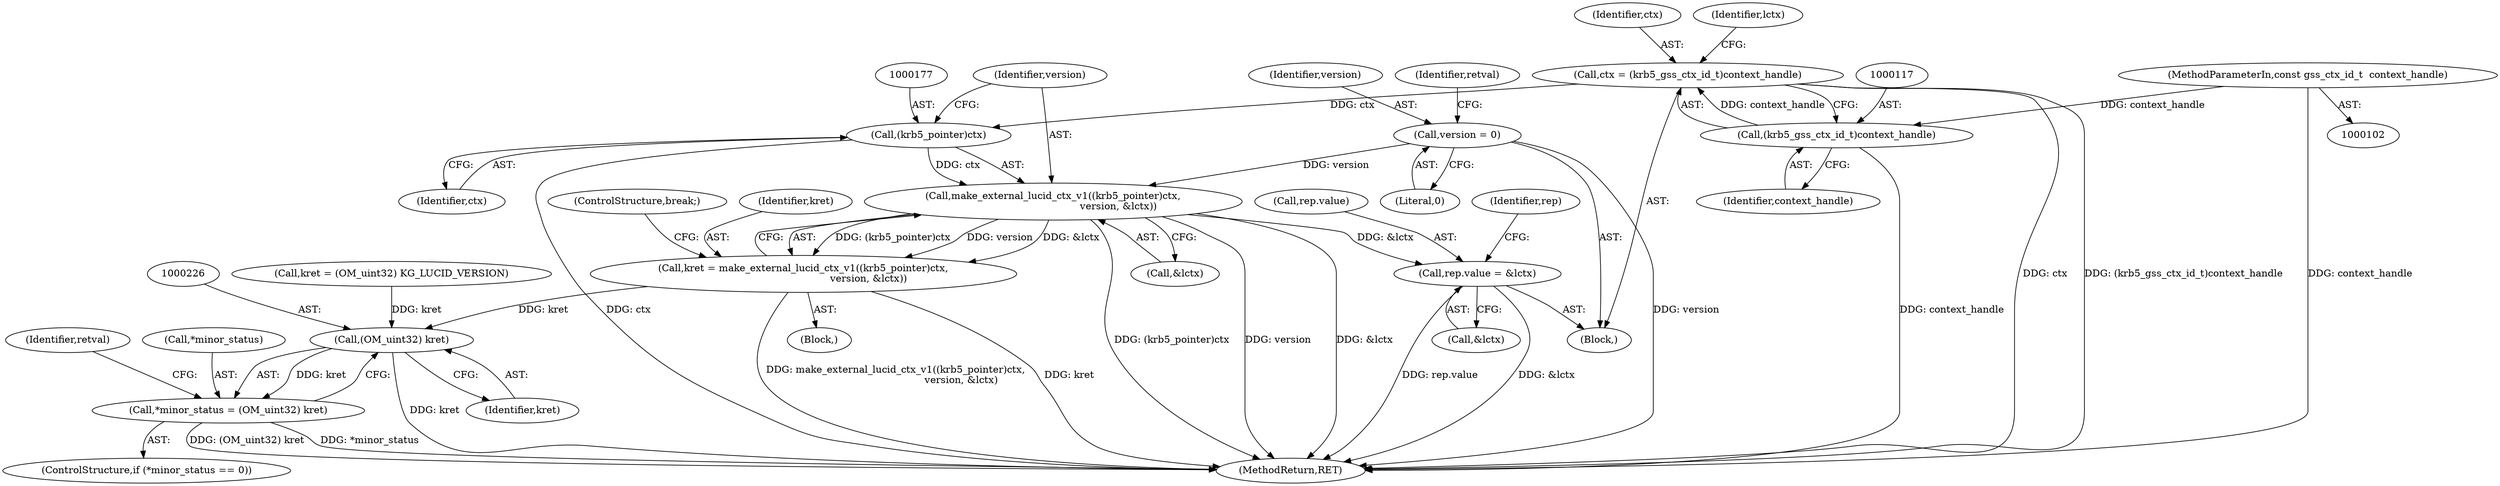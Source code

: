 digraph "0_krb5_82dc33da50338ac84c7b4102dc6513d897d0506a_7@pointer" {
"1000175" [label="(Call,make_external_lucid_ctx_v1((krb5_pointer)ctx,\n                                          version, &lctx))"];
"1000176" [label="(Call,(krb5_pointer)ctx)"];
"1000114" [label="(Call,ctx = (krb5_gss_ctx_id_t)context_handle)"];
"1000116" [label="(Call,(krb5_gss_ctx_id_t)context_handle)"];
"1000104" [label="(MethodParameterIn,const gss_ctx_id_t  context_handle)"];
"1000124" [label="(Call,version = 0)"];
"1000173" [label="(Call,kret = make_external_lucid_ctx_v1((krb5_pointer)ctx,\n                                          version, &lctx))"];
"1000225" [label="(Call,(OM_uint32) kret)"];
"1000222" [label="(Call,*minor_status = (OM_uint32) kret)"];
"1000193" [label="(Call,rep.value = &lctx)"];
"1000201" [label="(Identifier,rep)"];
"1000227" [label="(Identifier,kret)"];
"1000217" [label="(ControlStructure,if (*minor_status == 0))"];
"1000175" [label="(Call,make_external_lucid_ctx_v1((krb5_pointer)ctx,\n                                          version, &lctx))"];
"1000193" [label="(Call,rep.value = &lctx)"];
"1000176" [label="(Call,(krb5_pointer)ctx)"];
"1000182" [label="(ControlStructure,break;)"];
"1000229" [label="(Identifier,retval)"];
"1000179" [label="(Identifier,version)"];
"1000174" [label="(Identifier,kret)"];
"1000171" [label="(Block,)"];
"1000225" [label="(Call,(OM_uint32) kret)"];
"1000178" [label="(Identifier,ctx)"];
"1000180" [label="(Call,&lctx)"];
"1000125" [label="(Identifier,version)"];
"1000104" [label="(MethodParameterIn,const gss_ctx_id_t  context_handle)"];
"1000107" [label="(Block,)"];
"1000116" [label="(Call,(krb5_gss_ctx_id_t)context_handle)"];
"1000173" [label="(Call,kret = make_external_lucid_ctx_v1((krb5_pointer)ctx,\n                                          version, &lctx))"];
"1000222" [label="(Call,*minor_status = (OM_uint32) kret)"];
"1000118" [label="(Identifier,context_handle)"];
"1000115" [label="(Identifier,ctx)"];
"1000121" [label="(Identifier,lctx)"];
"1000114" [label="(Call,ctx = (krb5_gss_ctx_id_t)context_handle)"];
"1000230" [label="(MethodReturn,RET)"];
"1000194" [label="(Call,rep.value)"];
"1000184" [label="(Call,kret = (OM_uint32) KG_LUCID_VERSION)"];
"1000223" [label="(Call,*minor_status)"];
"1000124" [label="(Call,version = 0)"];
"1000126" [label="(Literal,0)"];
"1000129" [label="(Identifier,retval)"];
"1000197" [label="(Call,&lctx)"];
"1000175" -> "1000173"  [label="AST: "];
"1000175" -> "1000180"  [label="CFG: "];
"1000176" -> "1000175"  [label="AST: "];
"1000179" -> "1000175"  [label="AST: "];
"1000180" -> "1000175"  [label="AST: "];
"1000173" -> "1000175"  [label="CFG: "];
"1000175" -> "1000230"  [label="DDG: version"];
"1000175" -> "1000230"  [label="DDG: &lctx"];
"1000175" -> "1000230"  [label="DDG: (krb5_pointer)ctx"];
"1000175" -> "1000173"  [label="DDG: (krb5_pointer)ctx"];
"1000175" -> "1000173"  [label="DDG: version"];
"1000175" -> "1000173"  [label="DDG: &lctx"];
"1000176" -> "1000175"  [label="DDG: ctx"];
"1000124" -> "1000175"  [label="DDG: version"];
"1000175" -> "1000193"  [label="DDG: &lctx"];
"1000176" -> "1000178"  [label="CFG: "];
"1000177" -> "1000176"  [label="AST: "];
"1000178" -> "1000176"  [label="AST: "];
"1000179" -> "1000176"  [label="CFG: "];
"1000176" -> "1000230"  [label="DDG: ctx"];
"1000114" -> "1000176"  [label="DDG: ctx"];
"1000114" -> "1000107"  [label="AST: "];
"1000114" -> "1000116"  [label="CFG: "];
"1000115" -> "1000114"  [label="AST: "];
"1000116" -> "1000114"  [label="AST: "];
"1000121" -> "1000114"  [label="CFG: "];
"1000114" -> "1000230"  [label="DDG: ctx"];
"1000114" -> "1000230"  [label="DDG: (krb5_gss_ctx_id_t)context_handle"];
"1000116" -> "1000114"  [label="DDG: context_handle"];
"1000116" -> "1000118"  [label="CFG: "];
"1000117" -> "1000116"  [label="AST: "];
"1000118" -> "1000116"  [label="AST: "];
"1000116" -> "1000230"  [label="DDG: context_handle"];
"1000104" -> "1000116"  [label="DDG: context_handle"];
"1000104" -> "1000102"  [label="AST: "];
"1000104" -> "1000230"  [label="DDG: context_handle"];
"1000124" -> "1000107"  [label="AST: "];
"1000124" -> "1000126"  [label="CFG: "];
"1000125" -> "1000124"  [label="AST: "];
"1000126" -> "1000124"  [label="AST: "];
"1000129" -> "1000124"  [label="CFG: "];
"1000124" -> "1000230"  [label="DDG: version"];
"1000173" -> "1000171"  [label="AST: "];
"1000174" -> "1000173"  [label="AST: "];
"1000182" -> "1000173"  [label="CFG: "];
"1000173" -> "1000230"  [label="DDG: kret"];
"1000173" -> "1000230"  [label="DDG: make_external_lucid_ctx_v1((krb5_pointer)ctx,\n                                          version, &lctx)"];
"1000173" -> "1000225"  [label="DDG: kret"];
"1000225" -> "1000222"  [label="AST: "];
"1000225" -> "1000227"  [label="CFG: "];
"1000226" -> "1000225"  [label="AST: "];
"1000227" -> "1000225"  [label="AST: "];
"1000222" -> "1000225"  [label="CFG: "];
"1000225" -> "1000230"  [label="DDG: kret"];
"1000225" -> "1000222"  [label="DDG: kret"];
"1000184" -> "1000225"  [label="DDG: kret"];
"1000222" -> "1000217"  [label="AST: "];
"1000223" -> "1000222"  [label="AST: "];
"1000229" -> "1000222"  [label="CFG: "];
"1000222" -> "1000230"  [label="DDG: (OM_uint32) kret"];
"1000222" -> "1000230"  [label="DDG: *minor_status"];
"1000193" -> "1000107"  [label="AST: "];
"1000193" -> "1000197"  [label="CFG: "];
"1000194" -> "1000193"  [label="AST: "];
"1000197" -> "1000193"  [label="AST: "];
"1000201" -> "1000193"  [label="CFG: "];
"1000193" -> "1000230"  [label="DDG: rep.value"];
"1000193" -> "1000230"  [label="DDG: &lctx"];
}
